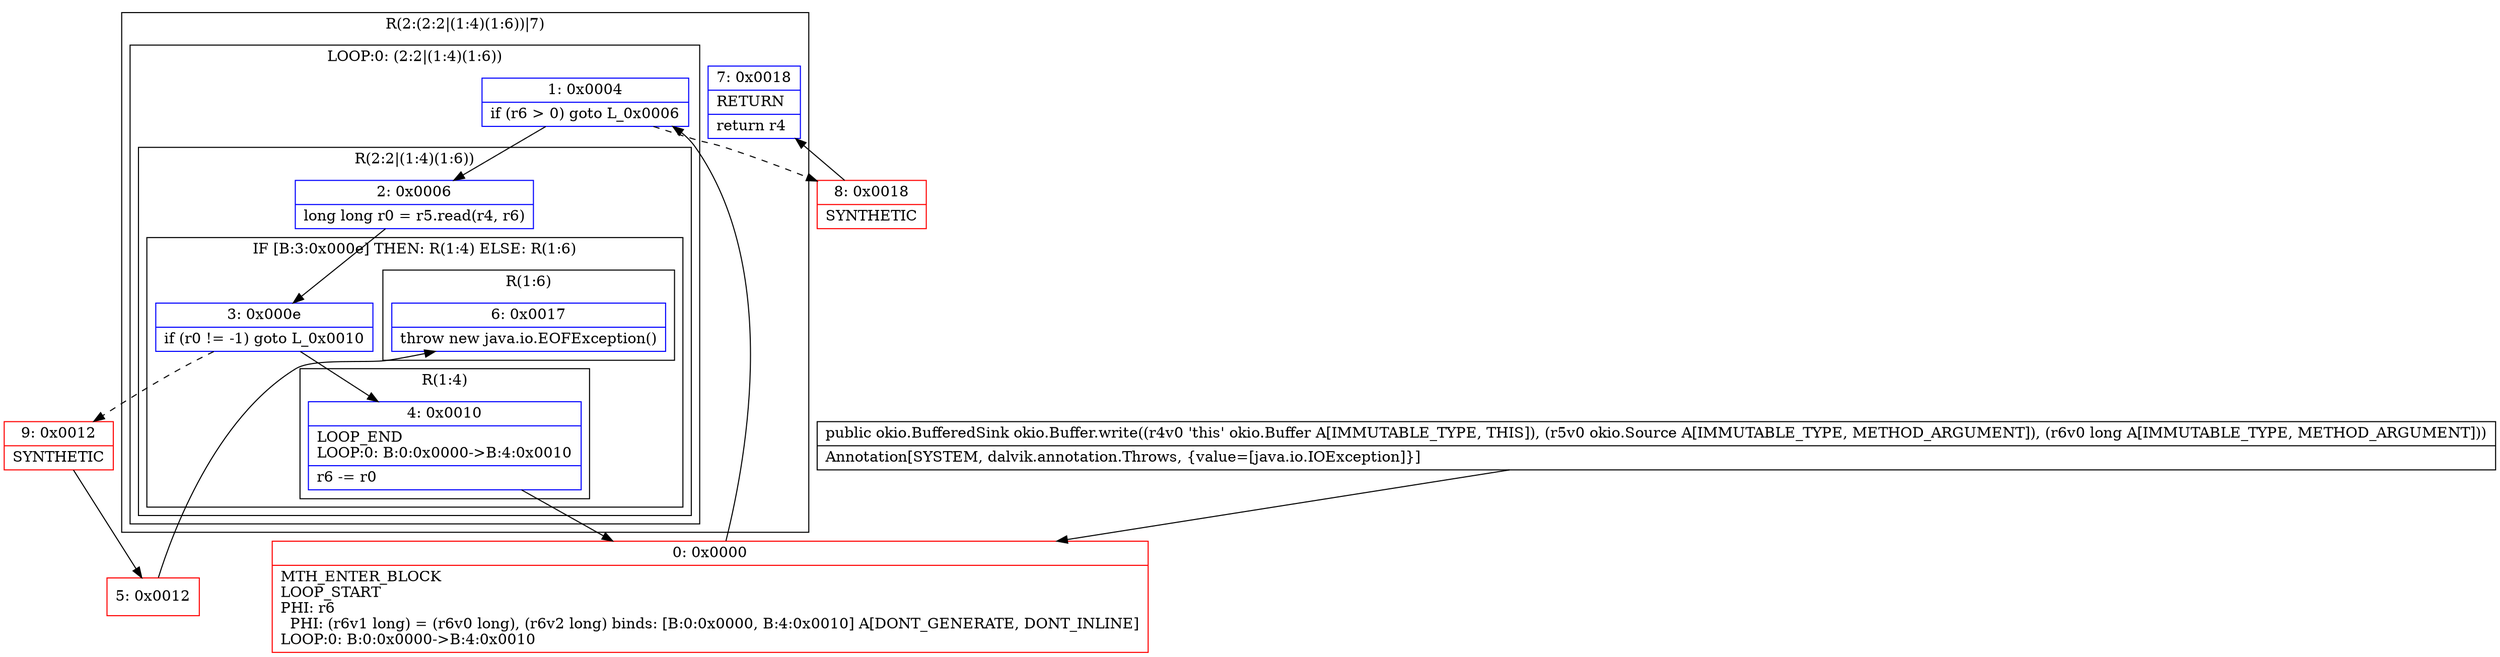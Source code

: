 digraph "CFG forokio.Buffer.write(Lokio\/Source;J)Lokio\/BufferedSink;" {
subgraph cluster_Region_769807901 {
label = "R(2:(2:2|(1:4)(1:6))|7)";
node [shape=record,color=blue];
subgraph cluster_LoopRegion_1643155967 {
label = "LOOP:0: (2:2|(1:4)(1:6))";
node [shape=record,color=blue];
Node_1 [shape=record,label="{1\:\ 0x0004|if (r6 \> 0) goto L_0x0006\l}"];
subgraph cluster_Region_2012534212 {
label = "R(2:2|(1:4)(1:6))";
node [shape=record,color=blue];
Node_2 [shape=record,label="{2\:\ 0x0006|long long r0 = r5.read(r4, r6)\l}"];
subgraph cluster_IfRegion_625198711 {
label = "IF [B:3:0x000e] THEN: R(1:4) ELSE: R(1:6)";
node [shape=record,color=blue];
Node_3 [shape=record,label="{3\:\ 0x000e|if (r0 != \-1) goto L_0x0010\l}"];
subgraph cluster_Region_1279987065 {
label = "R(1:4)";
node [shape=record,color=blue];
Node_4 [shape=record,label="{4\:\ 0x0010|LOOP_END\lLOOP:0: B:0:0x0000\-\>B:4:0x0010\l|r6 \-= r0\l}"];
}
subgraph cluster_Region_1108536410 {
label = "R(1:6)";
node [shape=record,color=blue];
Node_6 [shape=record,label="{6\:\ 0x0017|throw new java.io.EOFException()\l}"];
}
}
}
}
Node_7 [shape=record,label="{7\:\ 0x0018|RETURN\l|return r4\l}"];
}
Node_0 [shape=record,color=red,label="{0\:\ 0x0000|MTH_ENTER_BLOCK\lLOOP_START\lPHI: r6 \l  PHI: (r6v1 long) = (r6v0 long), (r6v2 long) binds: [B:0:0x0000, B:4:0x0010] A[DONT_GENERATE, DONT_INLINE]\lLOOP:0: B:0:0x0000\-\>B:4:0x0010\l}"];
Node_5 [shape=record,color=red,label="{5\:\ 0x0012}"];
Node_8 [shape=record,color=red,label="{8\:\ 0x0018|SYNTHETIC\l}"];
Node_9 [shape=record,color=red,label="{9\:\ 0x0012|SYNTHETIC\l}"];
MethodNode[shape=record,label="{public okio.BufferedSink okio.Buffer.write((r4v0 'this' okio.Buffer A[IMMUTABLE_TYPE, THIS]), (r5v0 okio.Source A[IMMUTABLE_TYPE, METHOD_ARGUMENT]), (r6v0 long A[IMMUTABLE_TYPE, METHOD_ARGUMENT]))  | Annotation[SYSTEM, dalvik.annotation.Throws, \{value=[java.io.IOException]\}]\l}"];
MethodNode -> Node_0;
Node_1 -> Node_2;
Node_1 -> Node_8[style=dashed];
Node_2 -> Node_3;
Node_3 -> Node_4;
Node_3 -> Node_9[style=dashed];
Node_4 -> Node_0;
Node_0 -> Node_1;
Node_5 -> Node_6;
Node_8 -> Node_7;
Node_9 -> Node_5;
}

